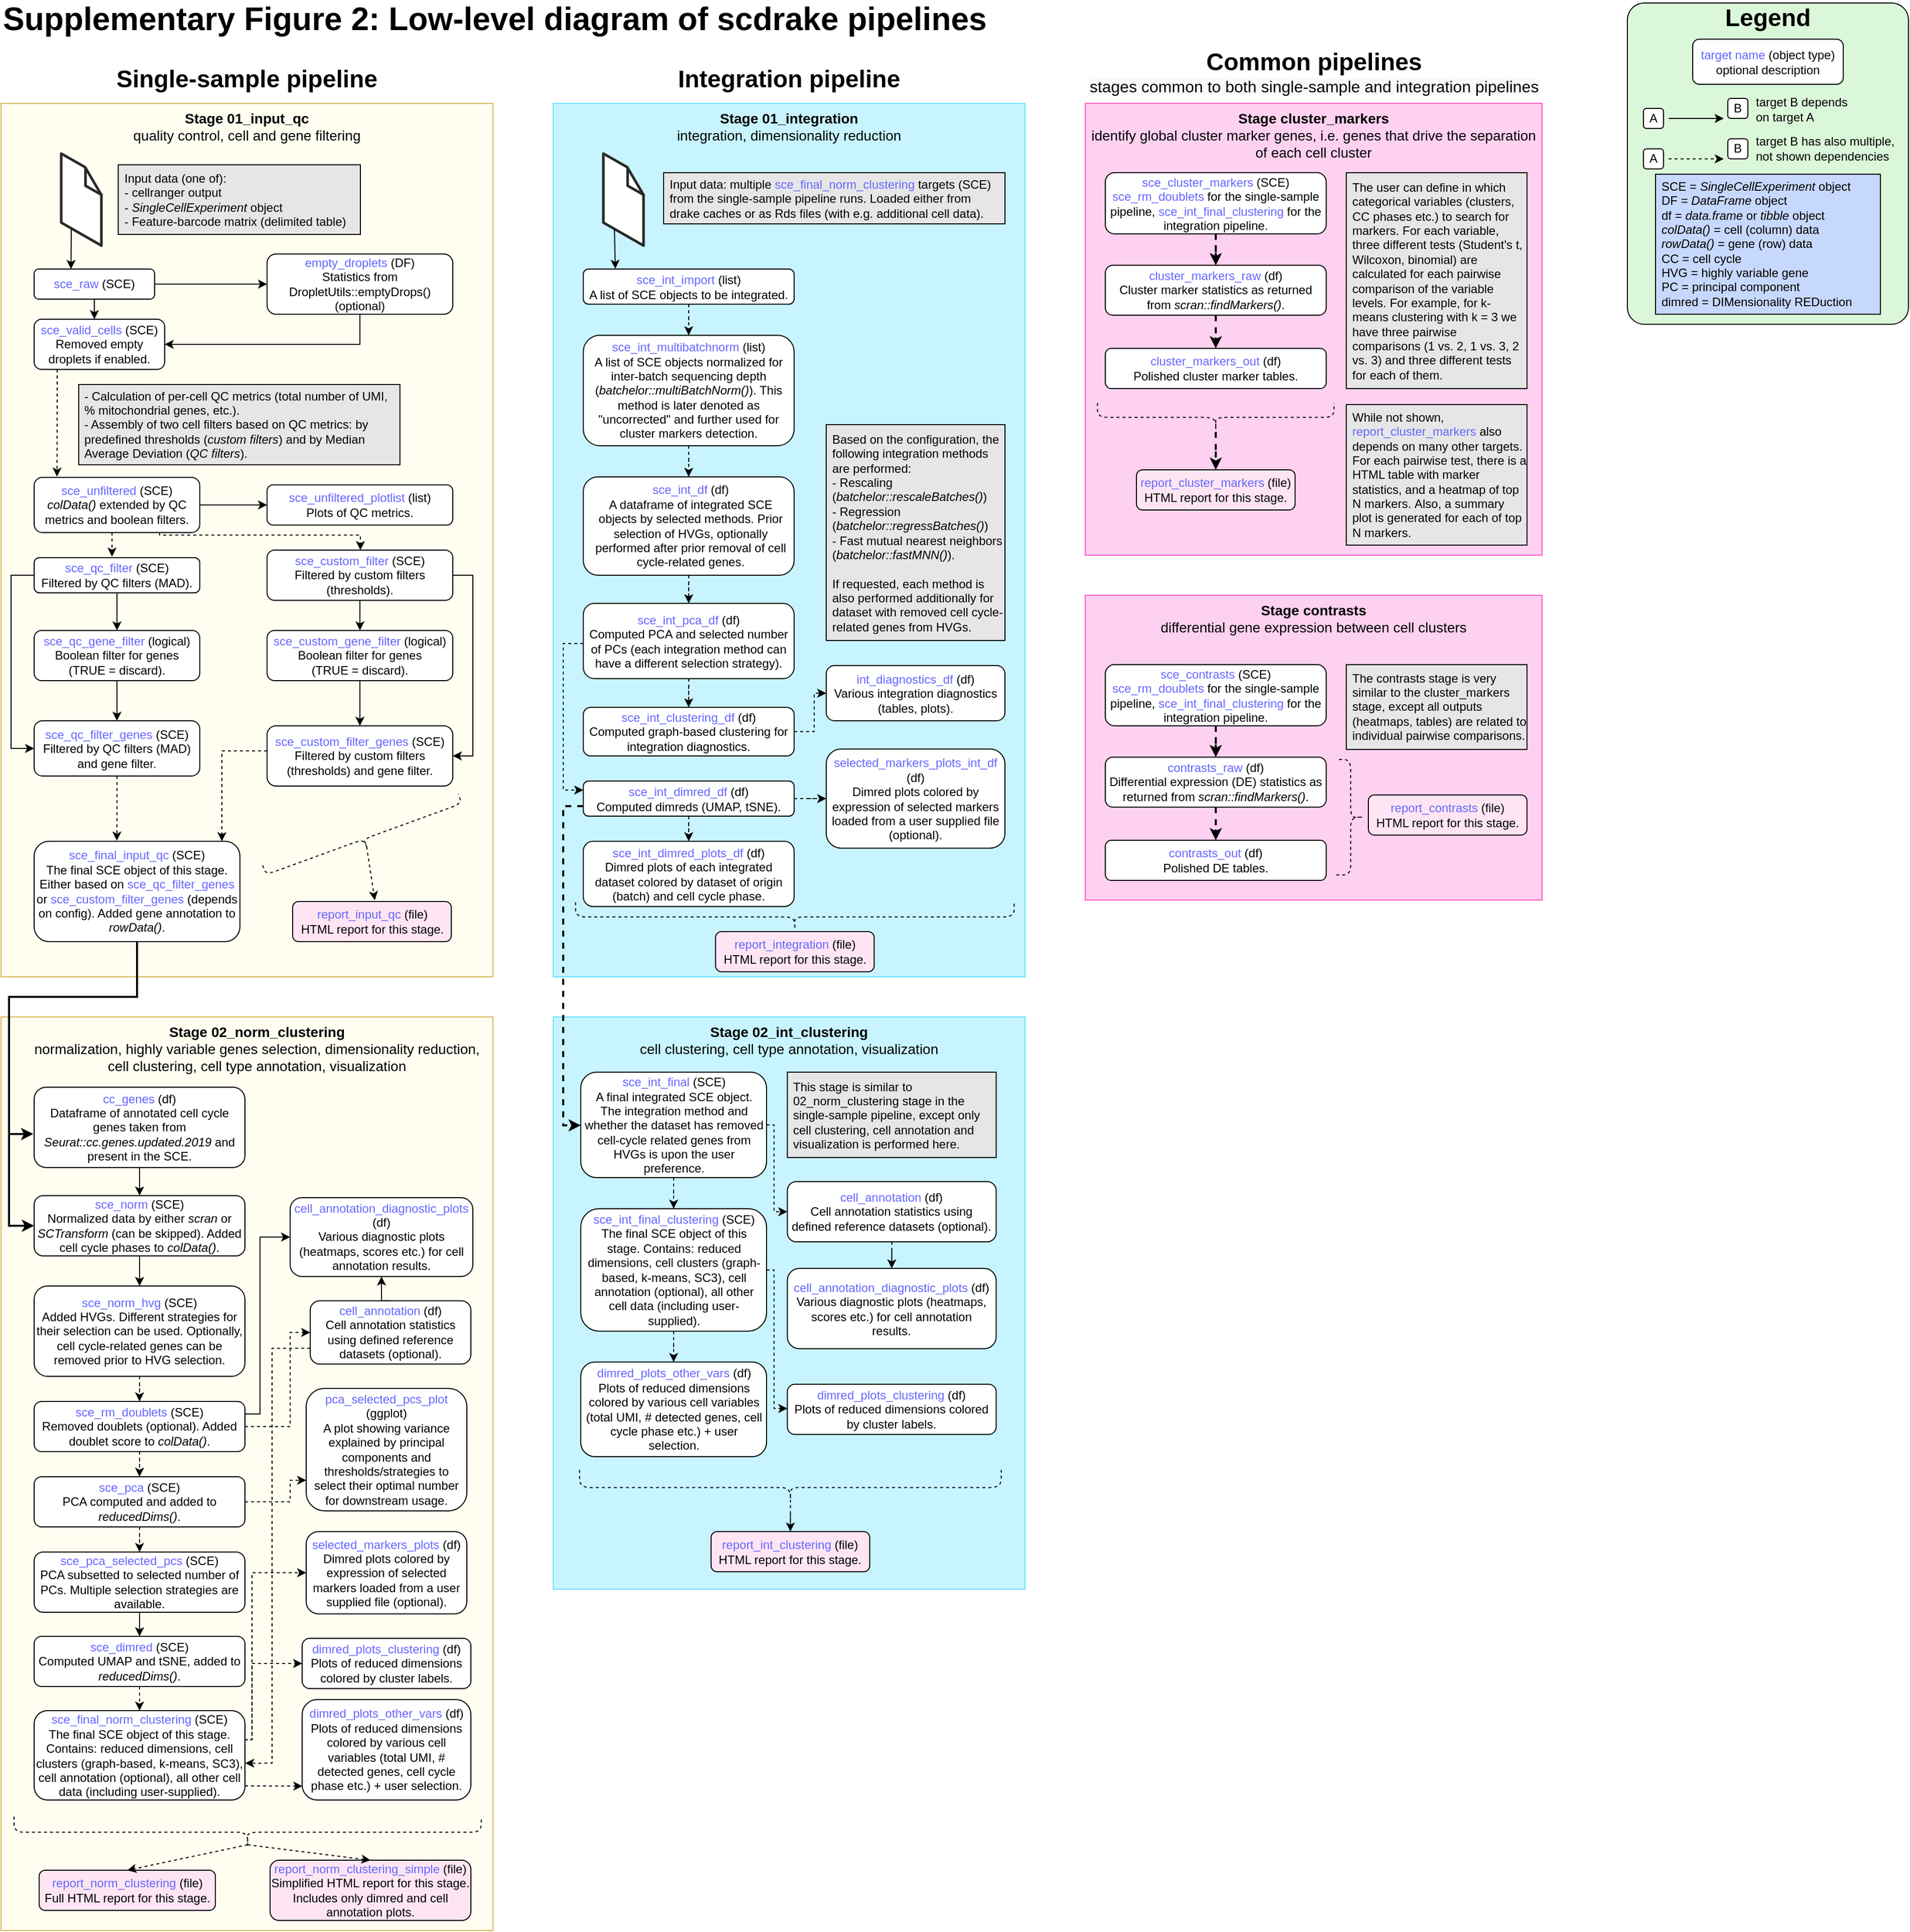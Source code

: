 <mxfile version="20.3.0" type="device"><diagram id="kRLNOENncRnmhNmGzl1d" name="Page-1"><mxGraphModel dx="1422" dy="989" grid="1" gridSize="10" guides="1" tooltips="1" connect="1" arrows="1" fold="1" page="1" pageScale="1" pageWidth="2000" pageHeight="2000" math="0" shadow="0"><root><mxCell id="0"/><mxCell id="1" parent="0"/><mxCell id="OYucTifmdRN6tnTj4TT2-88" value="&lt;font style=&quot;font-size: 14px;&quot;&gt;&lt;b&gt;Stage 02_int_clustering&lt;/b&gt;&lt;br&gt;cell clustering, cell type annotation, visualization&lt;/font&gt;" style="rounded=0;whiteSpace=wrap;html=1;fillColor=#C7F4FF;strokeColor=#66E0FF;verticalAlign=top;" parent="1" vertex="1"><mxGeometry x="590" y="1030" width="470" height="570" as="geometry"/></mxCell><mxCell id="XZVlYNRyt7zDqL23juJK-51" value="&lt;font style=&quot;font-size: 14px;&quot;&gt;&lt;b&gt;Stage 02_norm_clustering&lt;/b&gt;&lt;br&gt;normalization, highly variable genes selection, dimensionality reduction, cell clustering, cell type annotation, visualization&lt;br&gt;&lt;/font&gt;" style="rounded=0;whiteSpace=wrap;html=1;fillColor=#FFFEF0;strokeColor=#d6b656;verticalAlign=top;spacingLeft=20;" parent="1" vertex="1"><mxGeometry x="40" y="1030" width="490" height="910" as="geometry"/></mxCell><mxCell id="nj5r_WVCg5K1WdDVYo4t-42" value="" style="rounded=1;whiteSpace=wrap;html=1;labelBackgroundColor=none;strokeColor=default;fontSize=12;fontColor=#000000;fillColor=#DBF7D9;arcSize=6;" parent="1" vertex="1"><mxGeometry x="1660" y="20" width="280" height="320" as="geometry"/></mxCell><mxCell id="nj5r_WVCg5K1WdDVYo4t-1" value="&lt;font style=&quot;font-size: 14px;&quot;&gt;&lt;b&gt;Stage 01_input_qc&lt;/b&gt;&lt;br&gt;quality control, cell and gene filtering&lt;/font&gt;" style="rounded=0;whiteSpace=wrap;html=1;fillColor=#FFFEF0;strokeColor=#d6b656;verticalAlign=top;" parent="1" vertex="1"><mxGeometry x="40" y="120" width="490" height="870" as="geometry"/></mxCell><mxCell id="nj5r_WVCg5K1WdDVYo4t-7" value="Input data (one of):&lt;br&gt;&lt;div style=&quot;&quot;&gt;&lt;span style=&quot;background-color: initial;&quot;&gt;- cellranger output&lt;/span&gt;&lt;/div&gt;&lt;div style=&quot;&quot;&gt;&lt;span style=&quot;background-color: initial;&quot;&gt;- &lt;i&gt;SingleCellExperiment&lt;/i&gt; object&lt;/span&gt;&lt;/div&gt;&lt;div style=&quot;&quot;&gt;&lt;span style=&quot;background-color: initial;&quot;&gt;- Feature-barcode matrix&amp;nbsp;&lt;/span&gt;&lt;span style=&quot;background-color: initial;&quot;&gt;(delimited table)&lt;/span&gt;&lt;/div&gt;" style="text;html=1;strokeColor=default;fillColor=#E6E6E6;align=left;verticalAlign=middle;whiteSpace=wrap;rounded=0;spacingLeft=4;" parent="1" vertex="1"><mxGeometry x="156.75" y="181.14" width="241.25" height="69.4" as="geometry"/></mxCell><mxCell id="OYucTifmdRN6tnTj4TT2-3" style="edgeStyle=orthogonalEdgeStyle;rounded=0;orthogonalLoop=1;jettySize=auto;html=1;entryX=0;entryY=0.5;entryDx=0;entryDy=0;" parent="1" source="nj5r_WVCg5K1WdDVYo4t-8" target="nj5r_WVCg5K1WdDVYo4t-15" edge="1"><mxGeometry relative="1" as="geometry"/></mxCell><mxCell id="OYucTifmdRN6tnTj4TT2-5" style="edgeStyle=orthogonalEdgeStyle;rounded=0;orthogonalLoop=1;jettySize=auto;html=1;entryX=0.465;entryY=-0.004;entryDx=0;entryDy=0;entryPerimeter=0;" parent="1" source="nj5r_WVCg5K1WdDVYo4t-8" target="nj5r_WVCg5K1WdDVYo4t-18" edge="1"><mxGeometry relative="1" as="geometry"/></mxCell><mxCell id="nj5r_WVCg5K1WdDVYo4t-8" value="sce_raw&lt;font color=&quot;#000000&quot;&gt; (SCE)&lt;/font&gt;" style="rounded=1;whiteSpace=wrap;html=1;fontColor=#6666FF;fillColor=default;" parent="1" vertex="1"><mxGeometry x="73" y="285" width="120" height="30" as="geometry"/></mxCell><mxCell id="nj5r_WVCg5K1WdDVYo4t-10" value="&lt;font color=&quot;#000000&quot; style=&quot;font-size: 24px;&quot;&gt;Single-sample pipeline&lt;/font&gt;" style="text;html=1;strokeColor=none;fillColor=none;align=center;verticalAlign=middle;whiteSpace=wrap;rounded=0;fontColor=#6666FF;fontSize=24;fontStyle=1" parent="1" vertex="1"><mxGeometry x="40" y="80.6" width="490" height="30" as="geometry"/></mxCell><mxCell id="nj5r_WVCg5K1WdDVYo4t-11" value="&lt;span style=&quot;font-family: Helvetica; font-size: 12px; font-style: normal; font-variant-ligatures: normal; font-variant-caps: normal; font-weight: 400; letter-spacing: normal; orphans: 2; text-indent: 0px; text-transform: none; widows: 2; word-spacing: 0px; -webkit-text-stroke-width: 0px; text-decoration-thickness: initial; text-decoration-style: initial; text-decoration-color: initial; float: none; display: inline !important;&quot;&gt;SCE = &lt;/span&gt;&lt;span style=&quot;font-family: Helvetica; font-size: 12px; font-variant-ligatures: normal; font-variant-caps: normal; font-weight: 400; letter-spacing: normal; orphans: 2; text-indent: 0px; text-transform: none; widows: 2; word-spacing: 0px; -webkit-text-stroke-width: 0px; text-decoration-thickness: initial; text-decoration-style: initial; text-decoration-color: initial; float: none; display: inline !important;&quot;&gt;&lt;i&gt;SingleCellExperiment&lt;/i&gt;&lt;/span&gt;&lt;span style=&quot;font-family: Helvetica; font-size: 12px; font-style: normal; font-variant-ligatures: normal; font-variant-caps: normal; font-weight: 400; letter-spacing: normal; orphans: 2; text-indent: 0px; text-transform: none; widows: 2; word-spacing: 0px; -webkit-text-stroke-width: 0px; text-decoration-thickness: initial; text-decoration-style: initial; text-decoration-color: initial; float: none; display: inline !important;&quot;&gt; object&lt;br&gt;DF = &lt;/span&gt;&lt;span style=&quot;font-family: Helvetica; font-size: 12px; font-variant-ligatures: normal; font-variant-caps: normal; font-weight: 400; letter-spacing: normal; orphans: 2; text-indent: 0px; text-transform: none; widows: 2; word-spacing: 0px; -webkit-text-stroke-width: 0px; text-decoration-thickness: initial; text-decoration-style: initial; text-decoration-color: initial; float: none; display: inline !important;&quot;&gt;&lt;i&gt;DataFrame&lt;/i&gt;&lt;/span&gt;&lt;span style=&quot;font-family: Helvetica; font-size: 12px; font-style: normal; font-variant-ligatures: normal; font-variant-caps: normal; font-weight: 400; letter-spacing: normal; orphans: 2; text-indent: 0px; text-transform: none; widows: 2; word-spacing: 0px; -webkit-text-stroke-width: 0px; text-decoration-thickness: initial; text-decoration-style: initial; text-decoration-color: initial; float: none; display: inline !important;&quot;&gt; object&lt;br&gt;df = &lt;/span&gt;&lt;span style=&quot;font-family: Helvetica; font-size: 12px; font-variant-ligatures: normal; font-variant-caps: normal; font-weight: 400; letter-spacing: normal; orphans: 2; text-indent: 0px; text-transform: none; widows: 2; word-spacing: 0px; -webkit-text-stroke-width: 0px; text-decoration-thickness: initial; text-decoration-style: initial; text-decoration-color: initial; float: none; display: inline !important;&quot;&gt;&lt;i&gt;data.frame&lt;/i&gt;&lt;/span&gt;&lt;span style=&quot;font-family: Helvetica; font-size: 12px; font-style: normal; font-variant-ligatures: normal; font-variant-caps: normal; font-weight: 400; letter-spacing: normal; orphans: 2; text-indent: 0px; text-transform: none; widows: 2; word-spacing: 0px; -webkit-text-stroke-width: 0px; text-decoration-thickness: initial; text-decoration-style: initial; text-decoration-color: initial; float: none; display: inline !important;&quot;&gt; or &lt;/span&gt;&lt;span style=&quot;font-family: Helvetica; font-size: 12px; font-variant-ligatures: normal; font-variant-caps: normal; font-weight: 400; letter-spacing: normal; orphans: 2; text-indent: 0px; text-transform: none; widows: 2; word-spacing: 0px; -webkit-text-stroke-width: 0px; text-decoration-thickness: initial; text-decoration-style: initial; text-decoration-color: initial; float: none; display: inline !important;&quot;&gt;&lt;i&gt;tibble&lt;/i&gt;&lt;/span&gt;&lt;span style=&quot;font-family: Helvetica; font-size: 12px; font-variant-ligatures: normal; font-variant-caps: normal; font-weight: 400; letter-spacing: normal; orphans: 2; text-indent: 0px; text-transform: none; widows: 2; word-spacing: 0px; -webkit-text-stroke-width: 0px; text-decoration-thickness: initial; text-decoration-style: initial; text-decoration-color: initial; float: none; display: inline !important;&quot;&gt; object&lt;br&gt;&lt;i style=&quot;text-align: center;&quot;&gt;colData()&lt;/i&gt;&lt;span style=&quot;text-align: center;&quot;&gt;&amp;nbsp;= cell (column) data&lt;br&gt;&lt;/span&gt;&lt;i&gt;rowData()&lt;/i&gt; = gene (row) data&lt;br&gt;CC = cell cycle&lt;br&gt;HVG = highly variable gene&lt;br&gt;PC = principal component&lt;br&gt;dimred = DIMensionality REDuction&lt;br&gt;&lt;/span&gt;" style="text;whiteSpace=wrap;html=1;fontSize=12;strokeColor=default;fillColor=#C7D8FF;labelBackgroundColor=none;fontColor=default;verticalAlign=middle;horizontal=1;align=left;spacingLeft=4;" parent="1" vertex="1"><mxGeometry x="1688" y="190.54" width="224" height="139.46" as="geometry"/></mxCell><mxCell id="nj5r_WVCg5K1WdDVYo4t-12" value="&lt;span style=&quot;color: rgb(0, 0, 0);&quot;&gt;Supplementary Figure 2:&amp;nbsp;&lt;/span&gt;&lt;font color=&quot;#000000&quot; style=&quot;font-size: 32px;&quot;&gt;Low-level diagram of scdrake pipelines&lt;/font&gt;" style="text;html=1;strokeColor=none;fillColor=none;align=left;verticalAlign=middle;whiteSpace=wrap;rounded=0;fontColor=#6666FF;fontSize=32;fontStyle=1" parent="1" vertex="1"><mxGeometry x="40" y="20" width="1220" height="32" as="geometry"/></mxCell><mxCell id="nj5r_WVCg5K1WdDVYo4t-13" value="target name&lt;font color=&quot;#000000&quot;&gt; (object type)&lt;br&gt;optional description&lt;br&gt;&lt;/font&gt;" style="rounded=1;whiteSpace=wrap;html=1;fontColor=#6666FF;fillColor=default;" parent="1" vertex="1"><mxGeometry x="1725" y="56" width="150" height="45" as="geometry"/></mxCell><mxCell id="nj5r_WVCg5K1WdDVYo4t-14" value="&lt;font color=&quot;#000000&quot; style=&quot;font-size: 24px;&quot;&gt;Legend&lt;/font&gt;" style="text;html=1;strokeColor=none;fillColor=none;align=center;verticalAlign=middle;whiteSpace=wrap;rounded=0;fontColor=#6666FF;fontSize=24;fontStyle=1" parent="1" vertex="1"><mxGeometry x="1690" y="20" width="220" height="30" as="geometry"/></mxCell><mxCell id="OYucTifmdRN6tnTj4TT2-4" style="edgeStyle=orthogonalEdgeStyle;rounded=0;orthogonalLoop=1;jettySize=auto;html=1;entryX=1;entryY=0.5;entryDx=0;entryDy=0;" parent="1" source="nj5r_WVCg5K1WdDVYo4t-15" target="nj5r_WVCg5K1WdDVYo4t-18" edge="1"><mxGeometry relative="1" as="geometry"><Array as="points"><mxPoint x="398" y="360"/></Array></mxGeometry></mxCell><mxCell id="nj5r_WVCg5K1WdDVYo4t-15" value="empty_droplets&lt;font color=&quot;#000000&quot;&gt;&amp;nbsp;(DF)&lt;br&gt;&lt;div style=&quot;&quot;&gt;&lt;span style=&quot;background-color: initial;&quot;&gt;Statistics from DropletUtils::emptyDrops() (optional)&lt;/span&gt;&lt;/div&gt;&lt;/font&gt;" style="rounded=1;html=1;fontColor=#6666FF;fillColor=default;whiteSpace=wrap;spacing=2;spacingLeft=0;align=center;" parent="1" vertex="1"><mxGeometry x="305" y="270" width="185" height="60" as="geometry"/></mxCell><mxCell id="OYucTifmdRN6tnTj4TT2-6" style="edgeStyle=orthogonalEdgeStyle;rounded=0;orthogonalLoop=1;jettySize=auto;html=1;entryX=0.138;entryY=-0.013;entryDx=0;entryDy=0;entryPerimeter=0;dashed=1;" parent="1" source="nj5r_WVCg5K1WdDVYo4t-18" target="nj5r_WVCg5K1WdDVYo4t-25" edge="1"><mxGeometry relative="1" as="geometry"><Array as="points"><mxPoint x="96" y="410"/><mxPoint x="96" y="410"/></Array></mxGeometry></mxCell><mxCell id="nj5r_WVCg5K1WdDVYo4t-18" value="sce_valid_cells&lt;font color=&quot;#000000&quot;&gt; (SCE)&lt;br&gt;Removed empty droplets if enabled.&lt;br&gt;&lt;/font&gt;" style="rounded=1;whiteSpace=wrap;html=1;fontColor=#6666FF;fillColor=default;" parent="1" vertex="1"><mxGeometry x="73" y="335" width="130" height="50" as="geometry"/></mxCell><mxCell id="OYucTifmdRN6tnTj4TT2-7" style="edgeStyle=orthogonalEdgeStyle;rounded=0;orthogonalLoop=1;jettySize=auto;html=1;entryX=0;entryY=0.501;entryDx=0;entryDy=0;entryPerimeter=0;" parent="1" source="nj5r_WVCg5K1WdDVYo4t-25" target="XZVlYNRyt7zDqL23juJK-1" edge="1"><mxGeometry relative="1" as="geometry"><Array as="points"><mxPoint x="290" y="520"/><mxPoint x="290" y="520"/></Array></mxGeometry></mxCell><mxCell id="OYucTifmdRN6tnTj4TT2-8" style="edgeStyle=orthogonalEdgeStyle;rounded=0;orthogonalLoop=1;jettySize=auto;html=1;dashed=1;" parent="1" source="nj5r_WVCg5K1WdDVYo4t-25" target="XZVlYNRyt7zDqL23juJK-7" edge="1"><mxGeometry relative="1" as="geometry"><Array as="points"><mxPoint x="198" y="550"/><mxPoint x="398" y="550"/></Array></mxGeometry></mxCell><mxCell id="OYucTifmdRN6tnTj4TT2-9" style="edgeStyle=orthogonalEdgeStyle;rounded=0;orthogonalLoop=1;jettySize=auto;html=1;entryX=0.47;entryY=-0.029;entryDx=0;entryDy=0;entryPerimeter=0;dashed=1;" parent="1" source="nj5r_WVCg5K1WdDVYo4t-25" target="XZVlYNRyt7zDqL23juJK-5" edge="1"><mxGeometry relative="1" as="geometry"><Array as="points"><mxPoint x="151" y="560"/></Array></mxGeometry></mxCell><mxCell id="nj5r_WVCg5K1WdDVYo4t-25" value="sce_unfiltered&lt;font color=&quot;#000000&quot;&gt; (SCE)&lt;br&gt;&lt;i&gt;colData()&lt;/i&gt;&amp;nbsp;extended by QC metrics and boolean filters.&lt;br&gt;&lt;/font&gt;" style="rounded=1;whiteSpace=wrap;html=1;fontColor=#6666FF;fillColor=default;" parent="1" vertex="1"><mxGeometry x="73" y="492.5" width="165" height="55" as="geometry"/></mxCell><mxCell id="nj5r_WVCg5K1WdDVYo4t-28" value="&lt;div style=&quot;&quot;&gt;&lt;span style=&quot;background-color: initial;&quot;&gt;- Calculation of per-cell QC metrics (total number of UMI, % mitochondrial genes, etc.).&lt;/span&gt;&lt;/div&gt;&lt;div style=&quot;&quot;&gt;&lt;span style=&quot;background-color: initial;&quot;&gt;- Assembly of two cell filters based on QC metrics: by predefined thresholds (&lt;/span&gt;&lt;i style=&quot;background-color: initial;&quot;&gt;custom filters&lt;/i&gt;&lt;span style=&quot;background-color: initial;&quot;&gt;) and by Median Average Deviation (&lt;/span&gt;&lt;i style=&quot;background-color: initial;&quot;&gt;QC filters&lt;/i&gt;&lt;span style=&quot;background-color: initial;&quot;&gt;).&lt;/span&gt;&lt;/div&gt;" style="text;html=1;strokeColor=default;fillColor=#E6E6E6;align=left;verticalAlign=middle;whiteSpace=wrap;rounded=0;spacingLeft=4;" parent="1" vertex="1"><mxGeometry x="117.38" y="400" width="320" height="80" as="geometry"/></mxCell><mxCell id="nj5r_WVCg5K1WdDVYo4t-32" value="" style="endArrow=classic;html=1;rounded=0;fontSize=24;fontColor=#000000;jumpStyle=none;" parent="1" edge="1"><mxGeometry width="50" height="50" relative="1" as="geometry"><mxPoint x="1701" y="135" as="sourcePoint"/><mxPoint x="1756" y="135" as="targetPoint"/></mxGeometry></mxCell><mxCell id="nj5r_WVCg5K1WdDVYo4t-34" value="&lt;span style=&quot;font-size: 12px;&quot;&gt;target B depends on target A&lt;/span&gt;" style="text;html=1;strokeColor=none;fillColor=none;align=left;verticalAlign=middle;whiteSpace=wrap;rounded=0;labelBackgroundColor=none;fontSize=12;fontColor=#000000;" parent="1" vertex="1"><mxGeometry x="1786" y="110.6" width="110" height="30" as="geometry"/></mxCell><mxCell id="nj5r_WVCg5K1WdDVYo4t-36" value="A" style="rounded=1;whiteSpace=wrap;html=1;labelBackgroundColor=none;strokeColor=default;fontSize=12;fontColor=#000000;fillColor=#FFFFFF;" parent="1" vertex="1"><mxGeometry x="1676" y="125" width="20" height="20" as="geometry"/></mxCell><mxCell id="nj5r_WVCg5K1WdDVYo4t-37" value="B" style="rounded=1;whiteSpace=wrap;html=1;labelBackgroundColor=none;strokeColor=default;fontSize=12;fontColor=#000000;fillColor=#FFFFFF;" parent="1" vertex="1"><mxGeometry x="1760" y="115" width="20" height="20" as="geometry"/></mxCell><mxCell id="nj5r_WVCg5K1WdDVYo4t-38" value="" style="endArrow=classic;html=1;rounded=0;fontSize=24;fontColor=#000000;jumpStyle=none;dashed=1;" parent="1" edge="1"><mxGeometry width="50" height="50" relative="1" as="geometry"><mxPoint x="1701" y="175.3" as="sourcePoint"/><mxPoint x="1756" y="175.3" as="targetPoint"/></mxGeometry></mxCell><mxCell id="nj5r_WVCg5K1WdDVYo4t-39" value="&lt;span style=&quot;font-size: 12px;&quot;&gt;target B has also multiple,&lt;br&gt;not shown dependencies&lt;/span&gt;" style="text;html=1;strokeColor=none;fillColor=none;align=left;verticalAlign=middle;whiteSpace=wrap;rounded=0;labelBackgroundColor=none;fontSize=12;fontColor=#000000;" parent="1" vertex="1"><mxGeometry x="1786" y="150.3" width="144" height="30" as="geometry"/></mxCell><mxCell id="nj5r_WVCg5K1WdDVYo4t-40" value="A" style="rounded=1;whiteSpace=wrap;html=1;labelBackgroundColor=none;strokeColor=default;fontSize=12;fontColor=#000000;fillColor=#FFFFFF;" parent="1" vertex="1"><mxGeometry x="1676" y="165.3" width="20" height="20" as="geometry"/></mxCell><mxCell id="nj5r_WVCg5K1WdDVYo4t-41" value="B" style="rounded=1;whiteSpace=wrap;html=1;labelBackgroundColor=none;strokeColor=default;fontSize=12;fontColor=#000000;fillColor=#FFFFFF;" parent="1" vertex="1"><mxGeometry x="1760" y="155.3" width="20" height="20" as="geometry"/></mxCell><mxCell id="XZVlYNRyt7zDqL23juJK-1" value="sce_unfiltered_plotlist&lt;font color=&quot;#000000&quot;&gt; (list)&lt;br&gt;Plots of QC metrics.&lt;br&gt;&lt;/font&gt;" style="rounded=1;whiteSpace=wrap;html=1;fontColor=#6666FF;fillColor=default;" parent="1" vertex="1"><mxGeometry x="305" y="500" width="185" height="40" as="geometry"/></mxCell><mxCell id="OYucTifmdRN6tnTj4TT2-13" style="edgeStyle=orthogonalEdgeStyle;rounded=0;orthogonalLoop=1;jettySize=auto;html=1;entryX=0.5;entryY=0;entryDx=0;entryDy=0;" parent="1" source="XZVlYNRyt7zDqL23juJK-3" target="XZVlYNRyt7zDqL23juJK-26" edge="1"><mxGeometry relative="1" as="geometry"/></mxCell><mxCell id="XZVlYNRyt7zDqL23juJK-3" value="sce_qc_gene_filter&lt;font color=&quot;#000000&quot;&gt; (logical)&lt;br&gt;Boolean filter for genes (TRUE = discard).&lt;br&gt;&lt;/font&gt;" style="rounded=1;whiteSpace=wrap;html=1;fontColor=#6666FF;fillColor=default;" parent="1" vertex="1"><mxGeometry x="73" y="645" width="165" height="50" as="geometry"/></mxCell><mxCell id="OYucTifmdRN6tnTj4TT2-11" style="edgeStyle=orthogonalEdgeStyle;rounded=0;orthogonalLoop=1;jettySize=auto;html=1;entryX=0.5;entryY=0;entryDx=0;entryDy=0;" parent="1" source="XZVlYNRyt7zDqL23juJK-5" target="XZVlYNRyt7zDqL23juJK-3" edge="1"><mxGeometry relative="1" as="geometry"/></mxCell><mxCell id="_7ywalsgCx7BF0AgiLHg-6" style="edgeStyle=orthogonalEdgeStyle;rounded=0;orthogonalLoop=1;jettySize=auto;html=1;entryX=0;entryY=0.5;entryDx=0;entryDy=0;" parent="1" source="XZVlYNRyt7zDqL23juJK-5" target="XZVlYNRyt7zDqL23juJK-26" edge="1"><mxGeometry relative="1" as="geometry"><Array as="points"><mxPoint x="50" y="590.0"/><mxPoint x="50" y="762"/></Array></mxGeometry></mxCell><mxCell id="XZVlYNRyt7zDqL23juJK-5" value="sce_qc_filter&lt;font color=&quot;#000000&quot;&gt; (SCE)&lt;br&gt;Filtered by QC filters (MAD).&lt;br&gt;&lt;/font&gt;" style="rounded=1;whiteSpace=wrap;html=1;fontColor=#6666FF;fillColor=default;" parent="1" vertex="1"><mxGeometry x="73" y="572.5" width="165" height="35" as="geometry"/></mxCell><mxCell id="OYucTifmdRN6tnTj4TT2-10" style="edgeStyle=orthogonalEdgeStyle;rounded=0;orthogonalLoop=1;jettySize=auto;html=1;entryX=1;entryY=0.5;entryDx=0;entryDy=0;" parent="1" source="XZVlYNRyt7zDqL23juJK-7" target="XZVlYNRyt7zDqL23juJK-30" edge="1"><mxGeometry relative="1" as="geometry"><Array as="points"><mxPoint x="510" y="590"/><mxPoint x="510" y="770"/></Array></mxGeometry></mxCell><mxCell id="OYucTifmdRN6tnTj4TT2-12" style="edgeStyle=orthogonalEdgeStyle;rounded=0;orthogonalLoop=1;jettySize=auto;html=1;entryX=0.5;entryY=0;entryDx=0;entryDy=0;" parent="1" source="XZVlYNRyt7zDqL23juJK-7" target="XZVlYNRyt7zDqL23juJK-10" edge="1"><mxGeometry relative="1" as="geometry"><Array as="points"><mxPoint x="398" y="630"/><mxPoint x="398" y="630"/></Array></mxGeometry></mxCell><mxCell id="XZVlYNRyt7zDqL23juJK-7" value="sce_custom_filter&lt;font color=&quot;#000000&quot;&gt; (SCE)&lt;br&gt;Filtered by custom filters (thresholds).&lt;br&gt;&lt;/font&gt;" style="rounded=1;whiteSpace=wrap;html=1;fontColor=#6666FF;fillColor=default;" parent="1" vertex="1"><mxGeometry x="305" y="565" width="185" height="50" as="geometry"/></mxCell><mxCell id="OYucTifmdRN6tnTj4TT2-14" style="edgeStyle=orthogonalEdgeStyle;rounded=0;orthogonalLoop=1;jettySize=auto;html=1;entryX=0.5;entryY=0;entryDx=0;entryDy=0;" parent="1" source="XZVlYNRyt7zDqL23juJK-10" target="XZVlYNRyt7zDqL23juJK-30" edge="1"><mxGeometry relative="1" as="geometry"/></mxCell><mxCell id="XZVlYNRyt7zDqL23juJK-10" value="sce_custom_gene_filter&lt;font color=&quot;#000000&quot;&gt; (logical)&lt;br&gt;Boolean filter for genes&lt;br&gt;(TRUE = discard).&lt;br&gt;&lt;/font&gt;" style="rounded=1;whiteSpace=wrap;html=1;fontColor=#6666FF;fillColor=default;" parent="1" vertex="1"><mxGeometry x="305" y="645" width="185" height="50" as="geometry"/></mxCell><mxCell id="XZVlYNRyt7zDqL23juJK-18" value="" style="verticalLabelPosition=bottom;html=1;verticalAlign=top;strokeWidth=1;align=center;outlineConnect=0;dashed=0;outlineConnect=0;shape=mxgraph.aws3d.file;aspect=fixed;strokeColor=#292929;" parent="1" vertex="1"><mxGeometry x="100" y="170.0" width="40" height="91.68" as="geometry"/></mxCell><mxCell id="XZVlYNRyt7zDqL23juJK-19" value="" style="endArrow=classic;html=1;rounded=0;" parent="1" edge="1"><mxGeometry width="50" height="50" relative="1" as="geometry"><mxPoint x="110" y="245" as="sourcePoint"/><mxPoint x="109.71" y="285" as="targetPoint"/></mxGeometry></mxCell><mxCell id="OYucTifmdRN6tnTj4TT2-16" style="edgeStyle=orthogonalEdgeStyle;rounded=0;orthogonalLoop=1;jettySize=auto;html=1;entryX=0.402;entryY=-0.006;entryDx=0;entryDy=0;entryPerimeter=0;dashed=1;" parent="1" source="XZVlYNRyt7zDqL23juJK-26" target="XZVlYNRyt7zDqL23juJK-35" edge="1"><mxGeometry relative="1" as="geometry"/></mxCell><mxCell id="XZVlYNRyt7zDqL23juJK-26" value="sce_qc_filter_genes&lt;font color=&quot;#000000&quot;&gt; (SCE)&lt;br&gt;Filtered by QC filters (MAD) and gene filter.&lt;br&gt;&lt;/font&gt;" style="rounded=1;whiteSpace=wrap;html=1;fontColor=#6666FF;fillColor=default;" parent="1" vertex="1"><mxGeometry x="73" y="735" width="165" height="55" as="geometry"/></mxCell><mxCell id="OYucTifmdRN6tnTj4TT2-17" style="edgeStyle=orthogonalEdgeStyle;rounded=0;orthogonalLoop=1;jettySize=auto;html=1;dashed=1;" parent="1" source="XZVlYNRyt7zDqL23juJK-30" target="XZVlYNRyt7zDqL23juJK-35" edge="1"><mxGeometry relative="1" as="geometry"><Array as="points"><mxPoint x="260" y="765"/></Array></mxGeometry></mxCell><mxCell id="XZVlYNRyt7zDqL23juJK-30" value="sce_custom_filter_genes&lt;font color=&quot;#000000&quot;&gt; (SCE)&lt;br&gt;Filtered by custom filters (thresholds) and gene filter.&lt;br&gt;&lt;/font&gt;" style="rounded=1;whiteSpace=wrap;html=1;fontColor=#6666FF;fillColor=default;" parent="1" vertex="1"><mxGeometry x="305" y="740" width="185" height="60" as="geometry"/></mxCell><mxCell id="OYucTifmdRN6tnTj4TT2-25" style="edgeStyle=orthogonalEdgeStyle;rounded=0;orthogonalLoop=1;jettySize=auto;html=1;entryX=0;entryY=0.5;entryDx=0;entryDy=0;strokeWidth=2;" parent="1" source="XZVlYNRyt7zDqL23juJK-35" target="XZVlYNRyt7zDqL23juJK-52" edge="1"><mxGeometry relative="1" as="geometry"><Array as="points"><mxPoint x="175" y="1010"/><mxPoint x="48" y="1010"/><mxPoint x="48" y="1238"/></Array></mxGeometry></mxCell><mxCell id="OYucTifmdRN6tnTj4TT2-26" style="edgeStyle=orthogonalEdgeStyle;rounded=0;orthogonalLoop=1;jettySize=auto;html=1;entryX=-0.004;entryY=0.582;entryDx=0;entryDy=0;strokeWidth=2;endArrow=classic;endFill=1;entryPerimeter=0;" parent="1" source="XZVlYNRyt7zDqL23juJK-35" target="XZVlYNRyt7zDqL23juJK-63" edge="1"><mxGeometry relative="1" as="geometry"><Array as="points"><mxPoint x="175" y="1010"/><mxPoint x="48" y="1010"/><mxPoint x="48" y="1147"/></Array></mxGeometry></mxCell><mxCell id="XZVlYNRyt7zDqL23juJK-35" value="sce_final_input_qc&lt;font color=&quot;#000000&quot;&gt; (SCE)&lt;br&gt;The final SCE object of this stage. Either based on &lt;/font&gt;sce_qc_filter_genes&lt;font color=&quot;#000000&quot;&gt; or &lt;/font&gt;sce_custom_filter_genes&lt;font color=&quot;#000000&quot;&gt; (depends on config). Added gene annotation to &lt;i&gt;rowData()&lt;/i&gt;.&lt;br&gt;&lt;/font&gt;" style="rounded=1;whiteSpace=wrap;html=1;fontColor=#6666FF;fillColor=default;" parent="1" vertex="1"><mxGeometry x="73" y="855" width="205" height="100" as="geometry"/></mxCell><mxCell id="XZVlYNRyt7zDqL23juJK-41" value="report_input_qc&lt;font color=&quot;#000000&quot;&gt; (file)&lt;br&gt;HTML report for this stage.&lt;br&gt;&lt;/font&gt;" style="rounded=1;whiteSpace=wrap;html=1;fontColor=#6666FF;fillColor=#FFE5F3;" parent="1" vertex="1"><mxGeometry x="330.5" y="915" width="158" height="40" as="geometry"/></mxCell><mxCell id="XZVlYNRyt7zDqL23juJK-45" value="" style="shape=curlyBracket;whiteSpace=wrap;html=1;rounded=1;fillColor=#FFE5F3;rotation=-110;dashed=1;" parent="1" vertex="1"><mxGeometry x="391.45" y="749.06" width="20" height="207.54" as="geometry"/></mxCell><mxCell id="OYucTifmdRN6tnTj4TT2-28" style="edgeStyle=orthogonalEdgeStyle;rounded=0;orthogonalLoop=1;jettySize=auto;html=1;entryX=0.5;entryY=0;entryDx=0;entryDy=0;strokeWidth=1;endArrow=classic;endFill=1;" parent="1" source="XZVlYNRyt7zDqL23juJK-52" target="XZVlYNRyt7zDqL23juJK-54" edge="1"><mxGeometry relative="1" as="geometry"/></mxCell><mxCell id="XZVlYNRyt7zDqL23juJK-52" value="sce_norm&lt;font color=&quot;#000000&quot;&gt; (SCE)&lt;br&gt;Normalized data by either &lt;i&gt;scran&lt;/i&gt;&amp;nbsp;or &lt;i&gt;SCTransform&lt;/i&gt;&amp;nbsp;(&lt;/font&gt;&lt;span style=&quot;color: rgb(0, 0, 0);&quot;&gt;can be skipped). Added cell cycle phases to &lt;i&gt;colData()&lt;/i&gt;.&lt;/span&gt;&lt;font color=&quot;#000000&quot;&gt;&lt;br&gt;&lt;/font&gt;" style="rounded=1;whiteSpace=wrap;html=1;fontColor=#6666FF;fillColor=default;" parent="1" vertex="1"><mxGeometry x="73" y="1208" width="210" height="60" as="geometry"/></mxCell><mxCell id="OYucTifmdRN6tnTj4TT2-30" style="edgeStyle=orthogonalEdgeStyle;rounded=0;orthogonalLoop=1;jettySize=auto;html=1;entryX=0.5;entryY=0;entryDx=0;entryDy=0;dashed=1;strokeWidth=1;endArrow=classic;endFill=1;" parent="1" source="XZVlYNRyt7zDqL23juJK-54" target="XZVlYNRyt7zDqL23juJK-61" edge="1"><mxGeometry relative="1" as="geometry"/></mxCell><mxCell id="XZVlYNRyt7zDqL23juJK-54" value="sce_norm_hvg&lt;font color=&quot;#000000&quot;&gt; (SCE)&lt;br&gt;&lt;/font&gt;&lt;font color=&quot;#000000&quot;&gt;Added HVGs. Different strategies for their selection can be used. Optionally, cell cycle-related genes can be removed prior to HVG selection.&lt;br&gt;&lt;/font&gt;" style="rounded=1;whiteSpace=wrap;html=1;fontColor=#6666FF;fillColor=default;" parent="1" vertex="1"><mxGeometry x="73" y="1298" width="210" height="90" as="geometry"/></mxCell><mxCell id="OYucTifmdRN6tnTj4TT2-31" style="edgeStyle=orthogonalEdgeStyle;rounded=0;orthogonalLoop=1;jettySize=auto;html=1;entryX=0.5;entryY=0;entryDx=0;entryDy=0;dashed=1;strokeWidth=1;endArrow=classic;endFill=1;" parent="1" source="XZVlYNRyt7zDqL23juJK-61" target="XZVlYNRyt7zDqL23juJK-67" edge="1"><mxGeometry relative="1" as="geometry"/></mxCell><mxCell id="OYucTifmdRN6tnTj4TT2-38" style="edgeStyle=orthogonalEdgeStyle;rounded=0;orthogonalLoop=1;jettySize=auto;html=1;entryX=0;entryY=0.5;entryDx=0;entryDy=0;strokeWidth=1;endArrow=classic;endFill=1;dashed=1;" parent="1" source="XZVlYNRyt7zDqL23juJK-61" target="OYucTifmdRN6tnTj4TT2-37" edge="1"><mxGeometry relative="1" as="geometry"><Array as="points"><mxPoint x="328" y="1438"/><mxPoint x="328" y="1344"/></Array></mxGeometry></mxCell><mxCell id="OYucTifmdRN6tnTj4TT2-46" style="edgeStyle=orthogonalEdgeStyle;rounded=0;orthogonalLoop=1;jettySize=auto;html=1;exitX=1;exitY=0.25;exitDx=0;exitDy=0;entryX=0;entryY=0.5;entryDx=0;entryDy=0;strokeWidth=1;endArrow=classic;endFill=1;" parent="1" source="XZVlYNRyt7zDqL23juJK-61" target="OYucTifmdRN6tnTj4TT2-44" edge="1"><mxGeometry relative="1" as="geometry"><Array as="points"><mxPoint x="298" y="1425"/><mxPoint x="298" y="1249"/></Array></mxGeometry></mxCell><mxCell id="XZVlYNRyt7zDqL23juJK-61" value="sce_rm_doublets&lt;font color=&quot;#000000&quot;&gt; (SCE)&lt;br&gt;&lt;/font&gt;&lt;font color=&quot;#000000&quot;&gt;Removed doublets (optional). Added doublet score to &lt;i&gt;colData()&lt;/i&gt;.&lt;br&gt;&lt;/font&gt;" style="rounded=1;whiteSpace=wrap;html=1;fontColor=#6666FF;fillColor=default;" parent="1" vertex="1"><mxGeometry x="73" y="1413" width="210" height="50" as="geometry"/></mxCell><mxCell id="OYucTifmdRN6tnTj4TT2-27" style="edgeStyle=orthogonalEdgeStyle;rounded=0;orthogonalLoop=1;jettySize=auto;html=1;entryX=0.5;entryY=0;entryDx=0;entryDy=0;strokeWidth=1;endArrow=classic;endFill=1;" parent="1" source="XZVlYNRyt7zDqL23juJK-63" target="XZVlYNRyt7zDqL23juJK-52" edge="1"><mxGeometry relative="1" as="geometry"/></mxCell><mxCell id="XZVlYNRyt7zDqL23juJK-63" value="cc_genes&lt;font color=&quot;#000000&quot;&gt; (df)&lt;br&gt;&lt;/font&gt;&lt;font color=&quot;#000000&quot;&gt;Dataframe of annotated cell cycle genes taken from &lt;i&gt;Seurat::cc.genes.updated.2019&lt;/i&gt;&amp;nbsp;and present in the SCE.&lt;br&gt;&lt;/font&gt;" style="rounded=1;whiteSpace=wrap;html=1;fontColor=#6666FF;fillColor=default;" parent="1" vertex="1"><mxGeometry x="73" y="1100" width="210" height="80" as="geometry"/></mxCell><mxCell id="OYucTifmdRN6tnTj4TT2-32" style="edgeStyle=orthogonalEdgeStyle;rounded=0;orthogonalLoop=1;jettySize=auto;html=1;entryX=0.5;entryY=0;entryDx=0;entryDy=0;dashed=1;strokeWidth=1;endArrow=classic;endFill=1;" parent="1" source="XZVlYNRyt7zDqL23juJK-67" target="XZVlYNRyt7zDqL23juJK-72" edge="1"><mxGeometry relative="1" as="geometry"/></mxCell><mxCell id="OYucTifmdRN6tnTj4TT2-39" style="edgeStyle=orthogonalEdgeStyle;rounded=0;orthogonalLoop=1;jettySize=auto;html=1;entryX=0;entryY=0.75;entryDx=0;entryDy=0;dashed=1;strokeWidth=1;endArrow=classic;endFill=1;" parent="1" source="XZVlYNRyt7zDqL23juJK-67" target="XZVlYNRyt7zDqL23juJK-69" edge="1"><mxGeometry relative="1" as="geometry"><Array as="points"><mxPoint x="328" y="1513"/><mxPoint x="328" y="1491"/></Array></mxGeometry></mxCell><mxCell id="XZVlYNRyt7zDqL23juJK-67" value="sce_pca&lt;font color=&quot;#000000&quot;&gt; (SCE)&lt;br&gt;&lt;/font&gt;&lt;font color=&quot;#000000&quot;&gt;PCA computed and added to &lt;i&gt;reducedDims()&lt;/i&gt;.&lt;br&gt;&lt;/font&gt;" style="rounded=1;whiteSpace=wrap;html=1;fontColor=#6666FF;fillColor=default;" parent="1" vertex="1"><mxGeometry x="73" y="1488" width="210" height="50" as="geometry"/></mxCell><mxCell id="XZVlYNRyt7zDqL23juJK-69" value="pca_selected_pcs_plot&lt;font color=&quot;#000000&quot;&gt; (ggplot)&lt;br&gt;&lt;/font&gt;&lt;font color=&quot;#000000&quot;&gt;A plot showing variance explained by principal components and thresholds/strategies to select their optimal number for downstream usage.&lt;br&gt;&lt;/font&gt;" style="rounded=1;whiteSpace=wrap;html=1;fontColor=#6666FF;fillColor=default;" parent="1" vertex="1"><mxGeometry x="344" y="1400" width="160" height="122" as="geometry"/></mxCell><mxCell id="OYucTifmdRN6tnTj4TT2-34" style="edgeStyle=orthogonalEdgeStyle;rounded=0;orthogonalLoop=1;jettySize=auto;html=1;entryX=0.5;entryY=0;entryDx=0;entryDy=0;strokeWidth=1;endArrow=classic;endFill=1;" parent="1" source="XZVlYNRyt7zDqL23juJK-72" target="XZVlYNRyt7zDqL23juJK-74" edge="1"><mxGeometry relative="1" as="geometry"/></mxCell><mxCell id="XZVlYNRyt7zDqL23juJK-72" value="sce_pca_selected_pcs&lt;font color=&quot;#000000&quot;&gt; (SCE)&lt;br&gt;&lt;/font&gt;&lt;font color=&quot;#000000&quot;&gt;PCA subsetted to selected number of PCs. Multiple selection strategies are available.&lt;br&gt;&lt;/font&gt;" style="rounded=1;whiteSpace=wrap;html=1;fontColor=#6666FF;fillColor=default;" parent="1" vertex="1"><mxGeometry x="73" y="1563" width="210" height="60" as="geometry"/></mxCell><mxCell id="OYucTifmdRN6tnTj4TT2-42" style="edgeStyle=orthogonalEdgeStyle;rounded=0;orthogonalLoop=1;jettySize=auto;html=1;exitX=0.5;exitY=1;exitDx=0;exitDy=0;entryX=0.5;entryY=0;entryDx=0;entryDy=0;dashed=1;strokeWidth=1;endArrow=classic;endFill=1;" parent="1" source="XZVlYNRyt7zDqL23juJK-74" target="OYucTifmdRN6tnTj4TT2-41" edge="1"><mxGeometry relative="1" as="geometry"/></mxCell><mxCell id="XZVlYNRyt7zDqL23juJK-74" value="sce_dimred&lt;font color=&quot;#000000&quot;&gt; (SCE)&lt;br&gt;&lt;/font&gt;&lt;font color=&quot;#000000&quot;&gt;Computed UMAP and tSNE, added to &lt;i&gt;reducedDims()&lt;/i&gt;.&lt;br&gt;&lt;/font&gt;" style="rounded=1;whiteSpace=wrap;html=1;fontColor=#6666FF;fillColor=default;" parent="1" vertex="1"><mxGeometry x="73" y="1647" width="210" height="50" as="geometry"/></mxCell><mxCell id="OYucTifmdRN6tnTj4TT2-24" value="" style="endArrow=classic;html=1;rounded=0;dashed=1;entryX=0.518;entryY=-0.032;entryDx=0;entryDy=0;entryPerimeter=0;exitX=0.1;exitY=0.5;exitDx=0;exitDy=0;exitPerimeter=0;" parent="1" source="XZVlYNRyt7zDqL23juJK-45" target="XZVlYNRyt7zDqL23juJK-41" edge="1"><mxGeometry width="50" height="50" relative="1" as="geometry"><mxPoint x="376.36" y="864" as="sourcePoint"/><mxPoint x="376.36" y="914" as="targetPoint"/></mxGeometry></mxCell><mxCell id="OYucTifmdRN6tnTj4TT2-45" style="edgeStyle=orthogonalEdgeStyle;rounded=0;orthogonalLoop=1;jettySize=auto;html=1;exitX=0.5;exitY=0;exitDx=0;exitDy=0;entryX=0.5;entryY=1;entryDx=0;entryDy=0;strokeWidth=1;endArrow=classic;endFill=1;" parent="1" source="OYucTifmdRN6tnTj4TT2-37" target="OYucTifmdRN6tnTj4TT2-44" edge="1"><mxGeometry relative="1" as="geometry"/></mxCell><mxCell id="_7ywalsgCx7BF0AgiLHg-1" style="edgeStyle=orthogonalEdgeStyle;rounded=0;orthogonalLoop=1;jettySize=auto;html=1;entryX=1.001;entryY=0.588;entryDx=0;entryDy=0;entryPerimeter=0;dashed=1;" parent="1" source="OYucTifmdRN6tnTj4TT2-37" target="OYucTifmdRN6tnTj4TT2-41" edge="1"><mxGeometry relative="1" as="geometry"><Array as="points"><mxPoint x="310" y="1360"/><mxPoint x="310" y="1773"/></Array></mxGeometry></mxCell><mxCell id="OYucTifmdRN6tnTj4TT2-37" value="cell_annotation&lt;font color=&quot;#000000&quot;&gt; (df)&lt;br&gt;&lt;/font&gt;&lt;font color=&quot;#000000&quot;&gt;Cell annotation statistics using defined reference datasets (optional).&lt;br&gt;&lt;/font&gt;" style="rounded=1;whiteSpace=wrap;html=1;fontColor=#6666FF;fillColor=default;" parent="1" vertex="1"><mxGeometry x="348" y="1312.75" width="160" height="63" as="geometry"/></mxCell><mxCell id="OYucTifmdRN6tnTj4TT2-49" style="edgeStyle=orthogonalEdgeStyle;rounded=0;orthogonalLoop=1;jettySize=auto;html=1;entryX=0;entryY=0.5;entryDx=0;entryDy=0;strokeWidth=1;endArrow=classic;endFill=1;dashed=1;" parent="1" target="OYucTifmdRN6tnTj4TT2-47" edge="1"><mxGeometry relative="1" as="geometry"><Array as="points"><mxPoint x="273" y="1750"/><mxPoint x="290" y="1750"/><mxPoint x="290" y="1674"/></Array><mxPoint x="270" y="1750" as="sourcePoint"/></mxGeometry></mxCell><mxCell id="OYucTifmdRN6tnTj4TT2-79" style="edgeStyle=orthogonalEdgeStyle;rounded=0;orthogonalLoop=1;jettySize=auto;html=1;entryX=0.001;entryY=0.862;entryDx=0;entryDy=0;entryPerimeter=0;dashed=1;strokeWidth=1;fontColor=#000000;endArrow=classic;endFill=1;" parent="1" source="OYucTifmdRN6tnTj4TT2-41" target="OYucTifmdRN6tnTj4TT2-48" edge="1"><mxGeometry relative="1" as="geometry"><Array as="points"><mxPoint x="288" y="1796"/><mxPoint x="288" y="1796"/></Array></mxGeometry></mxCell><mxCell id="OYucTifmdRN6tnTj4TT2-80" style="edgeStyle=orthogonalEdgeStyle;rounded=0;orthogonalLoop=1;jettySize=auto;html=1;entryX=0;entryY=0.5;entryDx=0;entryDy=0;dashed=1;strokeWidth=1;fontColor=#000000;endArrow=classic;endFill=1;" parent="1" source="OYucTifmdRN6tnTj4TT2-41" target="OYucTifmdRN6tnTj4TT2-78" edge="1"><mxGeometry relative="1" as="geometry"><Array as="points"><mxPoint x="290" y="1750"/><mxPoint x="290" y="1584"/></Array></mxGeometry></mxCell><mxCell id="OYucTifmdRN6tnTj4TT2-41" value="sce_final_norm_clustering&lt;font color=&quot;#000000&quot;&gt; (SCE)&lt;br&gt;&lt;/font&gt;&lt;font color=&quot;#000000&quot;&gt;The final SCE object of this stage. Contains: reduced dimensions, cell clusters (graph-based, k-means, SC3), cell annotation (optional), all other cell data (including user-supplied).&lt;br&gt;&lt;/font&gt;" style="rounded=1;whiteSpace=wrap;html=1;fontColor=#6666FF;fillColor=default;" parent="1" vertex="1"><mxGeometry x="73" y="1721" width="210" height="89" as="geometry"/></mxCell><mxCell id="OYucTifmdRN6tnTj4TT2-44" value="cell_annotation_diagnostic_plots&lt;font color=&quot;#000000&quot;&gt; (df)&lt;br&gt;&lt;/font&gt;&lt;font color=&quot;#000000&quot;&gt;Various diagnostic plots (heatmaps, scores etc.) for cell annotation results.&lt;br&gt;&lt;/font&gt;" style="rounded=1;whiteSpace=wrap;html=1;fontColor=#6666FF;fillColor=default;" parent="1" vertex="1"><mxGeometry x="328" y="1210" width="182" height="78.5" as="geometry"/></mxCell><mxCell id="OYucTifmdRN6tnTj4TT2-47" value="dimred_plots_clustering&lt;font color=&quot;#000000&quot;&gt; (df)&lt;br&gt;&lt;/font&gt;&lt;font color=&quot;#000000&quot;&gt;Plots of reduced dimensions colored by cluster labels.&lt;br&gt;&lt;/font&gt;" style="rounded=1;whiteSpace=wrap;html=1;fontColor=#6666FF;fillColor=default;" parent="1" vertex="1"><mxGeometry x="340" y="1649" width="168" height="50" as="geometry"/></mxCell><mxCell id="OYucTifmdRN6tnTj4TT2-48" value="dimred_plots_other_vars&lt;font color=&quot;#000000&quot;&gt; (df)&lt;br&gt;&lt;/font&gt;&lt;font color=&quot;#000000&quot;&gt;Plots of reduced dimensions colored by various cell variables (total UMI, # detected genes, cell cycle phase etc.) + user selection.&lt;br&gt;&lt;/font&gt;" style="rounded=1;whiteSpace=wrap;html=1;fontColor=#6666FF;fillColor=default;" parent="1" vertex="1"><mxGeometry x="340" y="1710" width="168" height="100" as="geometry"/></mxCell><mxCell id="OYucTifmdRN6tnTj4TT2-51" value="" style="shape=curlyBracket;whiteSpace=wrap;html=1;rounded=1;rotation=-90;dashed=1;" parent="1" vertex="1"><mxGeometry x="270.05" y="1609.45" width="31.25" height="465.37" as="geometry"/></mxCell><mxCell id="OYucTifmdRN6tnTj4TT2-52" value="report_norm_clustering&lt;font color=&quot;#000000&quot;&gt; (file)&lt;br&gt;Full HTML report for this stage.&lt;br&gt;&lt;/font&gt;" style="rounded=1;whiteSpace=wrap;html=1;fontColor=#6666FF;fillColor=#FFE5F3;" parent="1" vertex="1"><mxGeometry x="78" y="1880" width="175.5" height="40" as="geometry"/></mxCell><mxCell id="OYucTifmdRN6tnTj4TT2-53" value="report_norm_clustering_simple&lt;font color=&quot;#000000&quot;&gt; (file)&lt;br&gt;Simplified HTML report for this stage. Includes only dimred and&amp;nbsp;&lt;/font&gt;&lt;span style=&quot;color: rgb(0, 0, 0);&quot;&gt;cell annotation&amp;nbsp;&lt;/span&gt;&lt;font color=&quot;#000000&quot;&gt;plots.&lt;br&gt;&lt;/font&gt;" style="rounded=1;whiteSpace=wrap;html=1;fontColor=#6666FF;fillColor=#FFE5F3;" parent="1" vertex="1"><mxGeometry x="308" y="1870" width="200" height="60" as="geometry"/></mxCell><mxCell id="OYucTifmdRN6tnTj4TT2-54" value="" style="endArrow=classic;html=1;rounded=0;dashed=1;strokeWidth=1;exitX=0.1;exitY=0.5;exitDx=0;exitDy=0;exitPerimeter=0;entryX=0.5;entryY=0;entryDx=0;entryDy=0;" parent="1" source="OYucTifmdRN6tnTj4TT2-51" target="OYucTifmdRN6tnTj4TT2-52" edge="1"><mxGeometry width="50" height="50" relative="1" as="geometry"><mxPoint x="418" y="1920" as="sourcePoint"/><mxPoint x="468" y="1870" as="targetPoint"/></mxGeometry></mxCell><mxCell id="OYucTifmdRN6tnTj4TT2-56" value="" style="endArrow=classic;html=1;rounded=0;dashed=1;strokeWidth=1;exitX=0.1;exitY=0.5;exitDx=0;exitDy=0;exitPerimeter=0;entryX=0.5;entryY=0;entryDx=0;entryDy=0;" parent="1" source="OYucTifmdRN6tnTj4TT2-51" target="OYucTifmdRN6tnTj4TT2-53" edge="1"><mxGeometry width="50" height="50" relative="1" as="geometry"><mxPoint x="418" y="1920" as="sourcePoint"/><mxPoint x="468" y="1870" as="targetPoint"/></mxGeometry></mxCell><mxCell id="OYucTifmdRN6tnTj4TT2-57" value="&lt;font style=&quot;font-size: 14px;&quot;&gt;&lt;b&gt;Stage 01_integration&lt;/b&gt;&lt;br&gt;integration, dimensionality reduction&lt;/font&gt;" style="rounded=0;whiteSpace=wrap;html=1;fillColor=#C7F4FF;strokeColor=#66E0FF;verticalAlign=top;" parent="1" vertex="1"><mxGeometry x="590" y="120" width="470" height="870" as="geometry"/></mxCell><mxCell id="OYucTifmdRN6tnTj4TT2-58" value="&lt;font color=&quot;#000000&quot; style=&quot;font-size: 24px;&quot;&gt;Integration pipeline&lt;/font&gt;" style="text;html=1;strokeColor=none;fillColor=none;align=center;verticalAlign=middle;whiteSpace=wrap;rounded=0;fontColor=#6666FF;fontSize=24;fontStyle=1" parent="1" vertex="1"><mxGeometry x="590" y="80.6" width="470" height="30" as="geometry"/></mxCell><mxCell id="OYucTifmdRN6tnTj4TT2-59" value="&lt;div style=&quot;&quot;&gt;&lt;span style=&quot;background-color: initial;&quot;&gt;Input data: multiple&amp;nbsp;&lt;/span&gt;&lt;font style=&quot;background-color: initial;&quot; color=&quot;#6666ff&quot;&gt;sce_final_norm_clustering&lt;/font&gt;&lt;span style=&quot;background-color: initial;&quot;&gt;&amp;nbsp;targets (SCE) from the single-sample pipeline runs. Loaded either from drake caches or as Rds files (with e.g. additional cell data).&lt;/span&gt;&lt;/div&gt;" style="text;html=1;strokeColor=default;fillColor=#E6E6E6;align=left;verticalAlign=middle;whiteSpace=wrap;rounded=0;spacingLeft=4;spacingRight=4;" parent="1" vertex="1"><mxGeometry x="700" y="189.06" width="340" height="50.94" as="geometry"/></mxCell><mxCell id="OYucTifmdRN6tnTj4TT2-60" value="" style="verticalLabelPosition=bottom;html=1;verticalAlign=top;strokeWidth=1;align=center;outlineConnect=0;dashed=0;outlineConnect=0;shape=mxgraph.aws3d.file;aspect=fixed;strokeColor=#292929;" parent="1" vertex="1"><mxGeometry x="640" y="170.0" width="40" height="91.68" as="geometry"/></mxCell><mxCell id="OYucTifmdRN6tnTj4TT2-61" value="" style="endArrow=classic;html=1;rounded=0;entryX=0.152;entryY=-0.007;entryDx=0;entryDy=0;entryPerimeter=0;" parent="1" target="OYucTifmdRN6tnTj4TT2-62" edge="1"><mxGeometry width="50" height="50" relative="1" as="geometry"><mxPoint x="651" y="245" as="sourcePoint"/><mxPoint x="650" y="280" as="targetPoint"/></mxGeometry></mxCell><mxCell id="OYucTifmdRN6tnTj4TT2-69" style="edgeStyle=orthogonalEdgeStyle;rounded=0;orthogonalLoop=1;jettySize=auto;html=1;entryX=0.5;entryY=0;entryDx=0;entryDy=0;strokeWidth=1;fontColor=#000000;endArrow=classic;endFill=1;dashed=1;" parent="1" source="OYucTifmdRN6tnTj4TT2-62" target="OYucTifmdRN6tnTj4TT2-63" edge="1"><mxGeometry relative="1" as="geometry"/></mxCell><mxCell id="OYucTifmdRN6tnTj4TT2-62" value="sce_int_import&lt;font color=&quot;#000000&quot;&gt; (list)&lt;br&gt;&lt;/font&gt;&lt;font color=&quot;#000000&quot;&gt;A list of SCE objects to be integrated.&lt;br&gt;&lt;/font&gt;" style="rounded=1;whiteSpace=wrap;html=1;fontColor=#6666FF;fillColor=default;" parent="1" vertex="1"><mxGeometry x="620" y="285" width="210" height="35" as="geometry"/></mxCell><mxCell id="OYucTifmdRN6tnTj4TT2-70" style="edgeStyle=orthogonalEdgeStyle;rounded=0;orthogonalLoop=1;jettySize=auto;html=1;entryX=0.5;entryY=0;entryDx=0;entryDy=0;dashed=1;strokeWidth=1;fontColor=#000000;endArrow=classic;endFill=1;" parent="1" source="OYucTifmdRN6tnTj4TT2-63" target="OYucTifmdRN6tnTj4TT2-66" edge="1"><mxGeometry relative="1" as="geometry"/></mxCell><mxCell id="OYucTifmdRN6tnTj4TT2-63" value="sce_int_multibatchnorm&lt;font color=&quot;#000000&quot;&gt; (list)&lt;br&gt;A list of SCE objects normalized for inter-batch sequencing depth (&lt;i&gt;batchelor::multiBatchNorm()&lt;/i&gt;). This method is later denoted as &quot;uncorrected&quot; and further used for cluster markers detection.&lt;br&gt;&lt;/font&gt;" style="rounded=1;whiteSpace=wrap;html=1;fontColor=#6666FF;fillColor=default;" parent="1" vertex="1"><mxGeometry x="620" y="351" width="210" height="110" as="geometry"/></mxCell><mxCell id="OYucTifmdRN6tnTj4TT2-74" style="edgeStyle=orthogonalEdgeStyle;rounded=0;orthogonalLoop=1;jettySize=auto;html=1;entryX=0.5;entryY=0;entryDx=0;entryDy=0;dashed=1;strokeWidth=1;fontColor=#000000;endArrow=classic;endFill=1;" parent="1" source="OYucTifmdRN6tnTj4TT2-66" target="OYucTifmdRN6tnTj4TT2-67" edge="1"><mxGeometry relative="1" as="geometry"/></mxCell><mxCell id="OYucTifmdRN6tnTj4TT2-66" value="sce_int_df&lt;font color=&quot;#000000&quot;&gt; (df)&lt;br&gt;A dataframe of integrated SCE objects by selected methods. Prior selection of HVGs, optionally performed after prior removal of cell cycle-related genes.&lt;br&gt;&lt;/font&gt;" style="rounded=1;whiteSpace=wrap;html=1;fontColor=#6666FF;fillColor=default;spacingLeft=4;" parent="1" vertex="1"><mxGeometry x="620" y="492" width="210" height="98" as="geometry"/></mxCell><mxCell id="OYucTifmdRN6tnTj4TT2-110" style="edgeStyle=orthogonalEdgeStyle;rounded=0;orthogonalLoop=1;jettySize=auto;html=1;entryX=0;entryY=0.25;entryDx=0;entryDy=0;dashed=1;strokeWidth=1;fontSize=20;fontColor=#000000;endArrow=classic;endFill=1;" parent="1" source="OYucTifmdRN6tnTj4TT2-67" target="OYucTifmdRN6tnTj4TT2-76" edge="1"><mxGeometry relative="1" as="geometry"><Array as="points"><mxPoint x="600" y="658"/><mxPoint x="600" y="804"/><mxPoint x="620" y="804"/></Array></mxGeometry></mxCell><mxCell id="_7ywalsgCx7BF0AgiLHg-2" style="edgeStyle=orthogonalEdgeStyle;rounded=0;orthogonalLoop=1;jettySize=auto;html=1;entryX=0.5;entryY=0;entryDx=0;entryDy=0;dashed=1;" parent="1" source="OYucTifmdRN6tnTj4TT2-67" target="OYucTifmdRN6tnTj4TT2-71" edge="1"><mxGeometry relative="1" as="geometry"/></mxCell><mxCell id="OYucTifmdRN6tnTj4TT2-67" value="sce_int_pca_df&lt;font color=&quot;#000000&quot;&gt; (df)&lt;br&gt;Computed PCA and selected number of PCs (each integration method can have a different selection strategy).&lt;br&gt;&lt;/font&gt;" style="rounded=1;whiteSpace=wrap;html=1;fontColor=#6666FF;fillColor=default;" parent="1" vertex="1"><mxGeometry x="620" y="618" width="210" height="75" as="geometry"/></mxCell><mxCell id="OYucTifmdRN6tnTj4TT2-68" value="int_diagnostics_df&lt;font color=&quot;#000000&quot;&gt; (df)&lt;br&gt;Various integration diagnostics (tables, plots).&lt;br&gt;&lt;/font&gt;" style="rounded=1;whiteSpace=wrap;html=1;fontColor=#6666FF;fillColor=default;" parent="1" vertex="1"><mxGeometry x="862" y="680" width="178" height="55" as="geometry"/></mxCell><mxCell id="OYucTifmdRN6tnTj4TT2-73" style="edgeStyle=orthogonalEdgeStyle;rounded=0;orthogonalLoop=1;jettySize=auto;html=1;entryX=0;entryY=0.5;entryDx=0;entryDy=0;dashed=1;strokeWidth=1;fontColor=#000000;endArrow=classic;endFill=1;" parent="1" source="OYucTifmdRN6tnTj4TT2-71" target="OYucTifmdRN6tnTj4TT2-68" edge="1"><mxGeometry relative="1" as="geometry"/></mxCell><mxCell id="OYucTifmdRN6tnTj4TT2-71" value="sce_int_clustering_df&lt;font color=&quot;#000000&quot;&gt; (df)&lt;br&gt;Computed graph-based clustering for integration diagnostics.&lt;br&gt;&lt;/font&gt;" style="rounded=1;whiteSpace=wrap;html=1;fontColor=#6666FF;fillColor=default;" parent="1" vertex="1"><mxGeometry x="620" y="721.63" width="210" height="48.37" as="geometry"/></mxCell><mxCell id="OYucTifmdRN6tnTj4TT2-82" style="edgeStyle=orthogonalEdgeStyle;rounded=0;orthogonalLoop=1;jettySize=auto;html=1;entryX=0;entryY=0.5;entryDx=0;entryDy=0;dashed=1;strokeWidth=1;fontColor=#000000;endArrow=classic;endFill=1;" parent="1" source="OYucTifmdRN6tnTj4TT2-76" target="OYucTifmdRN6tnTj4TT2-81" edge="1"><mxGeometry relative="1" as="geometry"/></mxCell><mxCell id="OYucTifmdRN6tnTj4TT2-111" style="edgeStyle=orthogonalEdgeStyle;rounded=0;orthogonalLoop=1;jettySize=auto;html=1;entryX=0.5;entryY=0;entryDx=0;entryDy=0;dashed=1;strokeWidth=1;fontSize=20;fontColor=#000000;endArrow=classic;endFill=1;" parent="1" source="OYucTifmdRN6tnTj4TT2-76" target="OYucTifmdRN6tnTj4TT2-77" edge="1"><mxGeometry relative="1" as="geometry"/></mxCell><mxCell id="DrTMwaxAC77EiMDbTJBz-20" style="edgeStyle=orthogonalEdgeStyle;rounded=0;orthogonalLoop=1;jettySize=auto;html=1;entryX=0;entryY=0.5;entryDx=0;entryDy=0;dashed=1;strokeWidth=2;" parent="1" source="OYucTifmdRN6tnTj4TT2-76" target="OYucTifmdRN6tnTj4TT2-90" edge="1"><mxGeometry relative="1" as="geometry"><Array as="points"><mxPoint x="600" y="820"/><mxPoint x="600" y="1138"/><mxPoint x="617" y="1138"/></Array></mxGeometry></mxCell><mxCell id="OYucTifmdRN6tnTj4TT2-76" value="sce_int_dimred_df&lt;font color=&quot;#000000&quot;&gt; (df)&lt;br&gt;Computed dimreds (UMAP, tSNE).&lt;br&gt;&lt;/font&gt;" style="rounded=1;whiteSpace=wrap;html=1;fontColor=#6666FF;fillColor=default;" parent="1" vertex="1"><mxGeometry x="620" y="795" width="210" height="35" as="geometry"/></mxCell><mxCell id="OYucTifmdRN6tnTj4TT2-77" value="sce_int_dimred_plots_df&lt;font color=&quot;#000000&quot;&gt; (df)&lt;br&gt;Dimred plots of each integrated dataset colored by dataset of origin (batch) and cell cycle phase.&lt;br&gt;&lt;/font&gt;" style="rounded=1;whiteSpace=wrap;html=1;fontColor=#6666FF;fillColor=default;" parent="1" vertex="1"><mxGeometry x="620" y="855" width="210" height="65" as="geometry"/></mxCell><mxCell id="OYucTifmdRN6tnTj4TT2-78" value="selected_markers_plots&lt;font color=&quot;#000000&quot;&gt; (df)&lt;br&gt;&lt;/font&gt;&lt;font color=&quot;#000000&quot;&gt;Dimred plots colored by expression of selected markers loaded from a user supplied file (optional).&lt;br&gt;&lt;/font&gt;" style="rounded=1;whiteSpace=wrap;html=1;fontColor=#6666FF;fillColor=default;" parent="1" vertex="1"><mxGeometry x="344" y="1542.63" width="160" height="82" as="geometry"/></mxCell><mxCell id="OYucTifmdRN6tnTj4TT2-81" value="selected_markers_plots_int_df&lt;font color=&quot;#000000&quot;&gt; (df)&lt;br&gt;&lt;/font&gt;&lt;font color=&quot;#000000&quot;&gt;Dimred plots colored by expression of selected markers loaded from a user supplied file (optional).&lt;br&gt;&lt;/font&gt;" style="rounded=1;whiteSpace=wrap;html=1;fontColor=#6666FF;fillColor=default;" parent="1" vertex="1"><mxGeometry x="862" y="763.13" width="178" height="98.75" as="geometry"/></mxCell><mxCell id="OYucTifmdRN6tnTj4TT2-83" value="report_integration&lt;font color=&quot;#000000&quot;&gt; (file)&lt;br&gt;HTML report for this stage.&lt;br&gt;&lt;/font&gt;" style="rounded=1;whiteSpace=wrap;html=1;fontColor=#6666FF;fillColor=#FFE5F3;" parent="1" vertex="1"><mxGeometry x="751.72" y="945" width="158" height="40" as="geometry"/></mxCell><mxCell id="OYucTifmdRN6tnTj4TT2-86" value="" style="shape=curlyBracket;whiteSpace=wrap;html=1;rounded=1;fillColor=#FFE5F3;rotation=-90;dashed=1;" parent="1" vertex="1"><mxGeometry x="816.08" y="711.94" width="29.28" height="436.85" as="geometry"/></mxCell><mxCell id="OYucTifmdRN6tnTj4TT2-89" value="&lt;div style=&quot;&quot;&gt;Based on the configuration, the following integration methods are performed:&lt;/div&gt;&lt;div style=&quot;&quot;&gt;-&amp;nbsp;&lt;span style=&quot;background-color: initial;&quot;&gt;Rescaling (&lt;i&gt;batchelor::rescaleBatches()&lt;/i&gt;)&lt;/span&gt;&lt;/div&gt;&lt;div&gt;- Regression (&lt;i&gt;batchelor::regressBatches()&lt;/i&gt;)&lt;/div&gt;&lt;div&gt;- Fast mutual nearest neighbors (&lt;i&gt;batchelor::fastMNN()&lt;/i&gt;).&lt;/div&gt;&lt;div&gt;&lt;br&gt;&lt;/div&gt;&lt;div&gt;If requested, each method is also performed additionally for dataset with removed cell cycle-related genes from HVGs.&lt;/div&gt;" style="text;html=1;strokeColor=default;fillColor=#E6E6E6;align=left;verticalAlign=middle;whiteSpace=wrap;rounded=0;spacingLeft=4;" parent="1" vertex="1"><mxGeometry x="862" y="440" width="178" height="215" as="geometry"/></mxCell><mxCell id="DrTMwaxAC77EiMDbTJBz-14" style="edgeStyle=orthogonalEdgeStyle;rounded=0;orthogonalLoop=1;jettySize=auto;html=1;entryX=0.5;entryY=0;entryDx=0;entryDy=0;dashed=1;" parent="1" source="OYucTifmdRN6tnTj4TT2-90" target="OYucTifmdRN6tnTj4TT2-93" edge="1"><mxGeometry relative="1" as="geometry"/></mxCell><mxCell id="DrTMwaxAC77EiMDbTJBz-16" style="edgeStyle=orthogonalEdgeStyle;rounded=0;orthogonalLoop=1;jettySize=auto;html=1;entryX=0;entryY=0.5;entryDx=0;entryDy=0;dashed=1;" parent="1" source="OYucTifmdRN6tnTj4TT2-90" target="OYucTifmdRN6tnTj4TT2-91" edge="1"><mxGeometry relative="1" as="geometry"><Array as="points"><mxPoint x="810" y="1138"/><mxPoint x="810" y="1224"/></Array></mxGeometry></mxCell><mxCell id="OYucTifmdRN6tnTj4TT2-90" value="sce_int_final&lt;font color=&quot;#000000&quot;&gt; (SCE)&lt;br&gt;A final integrated SCE object. The integration method and whether the dataset has removed cell-cycle related genes from HVGs is upon the user preference.&lt;br&gt;&lt;/font&gt;" style="rounded=1;whiteSpace=wrap;html=1;fontColor=#6666FF;fillColor=default;spacingLeft=2;spacingBottom=0;spacingRight=2;" parent="1" vertex="1"><mxGeometry x="617.5" y="1085" width="185" height="105" as="geometry"/></mxCell><mxCell id="DrTMwaxAC77EiMDbTJBz-17" style="edgeStyle=orthogonalEdgeStyle;rounded=0;orthogonalLoop=1;jettySize=auto;html=1;entryX=0.5;entryY=0;entryDx=0;entryDy=0;dashed=1;" parent="1" source="OYucTifmdRN6tnTj4TT2-91" target="OYucTifmdRN6tnTj4TT2-92" edge="1"><mxGeometry relative="1" as="geometry"/></mxCell><mxCell id="OYucTifmdRN6tnTj4TT2-91" value="cell_annotation&lt;font color=&quot;#000000&quot;&gt; (df)&lt;br&gt;&lt;/font&gt;&lt;font color=&quot;#000000&quot;&gt;Cell annotation statistics using defined reference datasets (optional).&lt;br&gt;&lt;/font&gt;" style="rounded=1;whiteSpace=wrap;html=1;fontColor=#6666FF;fillColor=default;spacingLeft=2;spacingRight=2;" parent="1" vertex="1"><mxGeometry x="823.25" y="1194" width="208" height="60" as="geometry"/></mxCell><mxCell id="OYucTifmdRN6tnTj4TT2-92" value="cell_annotation_diagnostic_plots&lt;font color=&quot;#000000&quot;&gt; (df)&lt;br&gt;&lt;/font&gt;&lt;font color=&quot;#000000&quot;&gt;Various diagnostic plots (heatmaps, scores etc.) for cell annotation results.&lt;br&gt;&lt;/font&gt;" style="rounded=1;whiteSpace=wrap;html=1;fontColor=#6666FF;fillColor=default;spacingLeft=2;spacingRight=2;" parent="1" vertex="1"><mxGeometry x="823.25" y="1280.5" width="208" height="80" as="geometry"/></mxCell><mxCell id="DrTMwaxAC77EiMDbTJBz-15" style="edgeStyle=orthogonalEdgeStyle;rounded=0;orthogonalLoop=1;jettySize=auto;html=1;entryX=0.5;entryY=0;entryDx=0;entryDy=0;dashed=1;" parent="1" source="OYucTifmdRN6tnTj4TT2-93" target="OYucTifmdRN6tnTj4TT2-100" edge="1"><mxGeometry relative="1" as="geometry"/></mxCell><mxCell id="DrTMwaxAC77EiMDbTJBz-18" style="edgeStyle=orthogonalEdgeStyle;rounded=0;orthogonalLoop=1;jettySize=auto;html=1;entryX=0;entryY=0.5;entryDx=0;entryDy=0;dashed=1;" parent="1" source="OYucTifmdRN6tnTj4TT2-93" target="OYucTifmdRN6tnTj4TT2-99" edge="1"><mxGeometry relative="1" as="geometry"><Array as="points"><mxPoint x="810" y="1282"/><mxPoint x="810" y="1420"/><mxPoint x="823" y="1420"/></Array></mxGeometry></mxCell><mxCell id="OYucTifmdRN6tnTj4TT2-93" value="sce_int_final_clustering&lt;font color=&quot;#000000&quot;&gt; (SCE)&lt;br&gt;&lt;/font&gt;&lt;font color=&quot;#000000&quot;&gt;The final SCE object of this stage. Contains: reduced dimensions, cell clusters (graph-based, k-means, SC3), cell annotation (optional), all other cell data (including user-supplied).&lt;br&gt;&lt;/font&gt;" style="rounded=1;whiteSpace=wrap;html=1;fontColor=#6666FF;fillColor=default;spacingLeft=2;spacingRight=2;" parent="1" vertex="1"><mxGeometry x="617.5" y="1221" width="185" height="122" as="geometry"/></mxCell><mxCell id="OYucTifmdRN6tnTj4TT2-99" value="dimred_plots_clustering&lt;font color=&quot;#000000&quot;&gt; (df)&lt;br&gt;&lt;/font&gt;&lt;font color=&quot;#000000&quot;&gt;Plots of reduced dimensions colored by cluster labels.&lt;br&gt;&lt;/font&gt;" style="rounded=1;whiteSpace=wrap;html=1;fontColor=#6666FF;fillColor=default;" parent="1" vertex="1"><mxGeometry x="823.25" y="1395.88" width="208" height="50" as="geometry"/></mxCell><mxCell id="OYucTifmdRN6tnTj4TT2-100" value="dimred_plots_other_vars&lt;font color=&quot;#000000&quot;&gt; (df)&lt;br&gt;&lt;/font&gt;&lt;font color=&quot;#000000&quot;&gt;Plots of reduced dimensions colored by various cell variables (total UMI, # detected genes, cell cycle phase etc.) + user selection.&lt;br&gt;&lt;/font&gt;" style="rounded=1;whiteSpace=wrap;html=1;fontColor=#6666FF;fillColor=default;spacingLeft=2;spacingRight=2;" parent="1" vertex="1"><mxGeometry x="617.5" y="1373.75" width="185" height="94.25" as="geometry"/></mxCell><mxCell id="OYucTifmdRN6tnTj4TT2-104" value="&lt;div style=&quot;&quot;&gt;This stage is similar to 02_norm_clustering stage in the single-sample pipeline, except only cell clustering, cell annotation and visualization is performed here.&lt;/div&gt;" style="text;html=1;strokeColor=default;fillColor=#E6E6E6;align=left;verticalAlign=middle;whiteSpace=wrap;rounded=0;spacingLeft=4;" parent="1" vertex="1"><mxGeometry x="823.25" y="1085" width="208" height="85" as="geometry"/></mxCell><mxCell id="OYucTifmdRN6tnTj4TT2-105" value="report_int_clustering&lt;font color=&quot;#000000&quot;&gt; (file)&lt;br&gt;HTML report for this stage.&lt;br&gt;&lt;/font&gt;" style="rounded=1;whiteSpace=wrap;html=1;fontColor=#6666FF;fillColor=#FFE5F3;" parent="1" vertex="1"><mxGeometry x="747.3" y="1542.63" width="158" height="40" as="geometry"/></mxCell><mxCell id="DrTMwaxAC77EiMDbTJBz-19" style="edgeStyle=orthogonalEdgeStyle;rounded=0;orthogonalLoop=1;jettySize=auto;html=1;entryX=0.5;entryY=0;entryDx=0;entryDy=0;dashed=1;" parent="1" source="OYucTifmdRN6tnTj4TT2-106" target="OYucTifmdRN6tnTj4TT2-105" edge="1"><mxGeometry relative="1" as="geometry"/></mxCell><mxCell id="OYucTifmdRN6tnTj4TT2-106" value="" style="shape=curlyBracket;whiteSpace=wrap;html=1;rounded=1;fillColor=#FFE5F3;rotation=-90;dashed=1;" parent="1" vertex="1"><mxGeometry x="808.8" y="1288.71" width="35" height="420" as="geometry"/></mxCell><mxCell id="OYucTifmdRN6tnTj4TT2-108" value="&lt;font style=&quot;font-size: 14px;&quot;&gt;&lt;b&gt;Stage cluster_markers&lt;/b&gt;&lt;br&gt;identify global cluster marker genes, i.e. genes that drive the separation of each cell cluster&lt;/font&gt;" style="rounded=0;whiteSpace=wrap;html=1;fillColor=#FFD1F0;strokeColor=#FF52C5;verticalAlign=top;" parent="1" vertex="1"><mxGeometry x="1120" y="120" width="455" height="450" as="geometry"/></mxCell><mxCell id="OYucTifmdRN6tnTj4TT2-109" value="&lt;font color=&quot;#000000&quot; style=&quot;&quot;&gt;&lt;font style=&quot;font-size: 24px;&quot;&gt;Common pipelines&lt;/font&gt;&lt;br style=&quot;font-size: 24px;&quot;&gt;&lt;/font&gt;" style="text;html=1;strokeColor=none;fillColor=none;align=center;verticalAlign=middle;whiteSpace=wrap;rounded=0;fontColor=#6666FF;fontSize=24;fontStyle=1" parent="1" vertex="1"><mxGeometry x="1122.5" y="64" width="450" height="30" as="geometry"/></mxCell><mxCell id="OYucTifmdRN6tnTj4TT2-117" style="edgeStyle=orthogonalEdgeStyle;rounded=0;orthogonalLoop=1;jettySize=auto;html=1;dashed=1;strokeWidth=2;fontSize=20;fontColor=#6666FF;endArrow=classic;endFill=1;" parent="1" source="OYucTifmdRN6tnTj4TT2-113" target="OYucTifmdRN6tnTj4TT2-115" edge="1"><mxGeometry relative="1" as="geometry"/></mxCell><mxCell id="OYucTifmdRN6tnTj4TT2-113" value="sce_cluster_markers&lt;font color=&quot;#000000&quot;&gt; (SCE)&lt;/font&gt;&lt;br&gt;sce_rm_doublets&lt;font color=&quot;#000000&quot;&gt; for the single-sample pipeline, &lt;/font&gt;sce_int_final_clustering&lt;font color=&quot;#000000&quot;&gt; for the integration pipeline.&lt;br&gt;&lt;/font&gt;" style="rounded=1;whiteSpace=wrap;html=1;fontColor=#6666FF;fillColor=default;" parent="1" vertex="1"><mxGeometry x="1140" y="189.06" width="220" height="60.94" as="geometry"/></mxCell><mxCell id="OYucTifmdRN6tnTj4TT2-114" value="&lt;div style=&quot;&quot;&gt;The user can define in which categorical variables (clusters, CC phases etc.) to search for markers. For each variable,&amp;nbsp;&lt;/div&gt;&lt;div style=&quot;&quot;&gt;&lt;span style=&quot;background-color: initial;&quot;&gt;three different tests (Student's t, Wilcoxon, binomial) are calculated&amp;nbsp;&lt;/span&gt;&lt;span style=&quot;background-color: initial;&quot;&gt;for each pairwise comparison of the variable levels. For example, for k-means clustering with k = 3 we have three pairwise comparisons (1 vs. 2, 1 vs. 3, 2 vs. 3) and three different tests for each of them.&lt;/span&gt;&lt;/div&gt;" style="text;html=1;strokeColor=default;fillColor=#E6E6E6;align=left;verticalAlign=middle;whiteSpace=wrap;rounded=0;spacingLeft=4;" parent="1" vertex="1"><mxGeometry x="1380" y="189.06" width="180" height="215" as="geometry"/></mxCell><mxCell id="OYucTifmdRN6tnTj4TT2-118" style="edgeStyle=orthogonalEdgeStyle;rounded=0;orthogonalLoop=1;jettySize=auto;html=1;entryX=0.5;entryY=0;entryDx=0;entryDy=0;dashed=1;strokeWidth=2;fontSize=20;fontColor=#6666FF;endArrow=classic;endFill=1;" parent="1" source="OYucTifmdRN6tnTj4TT2-115" target="OYucTifmdRN6tnTj4TT2-116" edge="1"><mxGeometry relative="1" as="geometry"/></mxCell><mxCell id="OYucTifmdRN6tnTj4TT2-115" value="cluster_markers_raw&lt;font color=&quot;#000000&quot;&gt; (df)&lt;/font&gt;&lt;br&gt;&lt;font color=&quot;#000000&quot;&gt;Cluster marker statistics as returned from &lt;i&gt;scran::findMarkers()&lt;/i&gt;.&lt;br&gt;&lt;/font&gt;" style="rounded=1;whiteSpace=wrap;html=1;fontColor=#6666FF;fillColor=default;" parent="1" vertex="1"><mxGeometry x="1140" y="281.3" width="220" height="49.7" as="geometry"/></mxCell><mxCell id="OYucTifmdRN6tnTj4TT2-116" value="cluster_markers_out&lt;font color=&quot;#000000&quot;&gt; (df)&lt;/font&gt;&lt;br&gt;&lt;font color=&quot;#000000&quot;&gt;Polished cluster marker tables.&lt;br&gt;&lt;/font&gt;" style="rounded=1;whiteSpace=wrap;html=1;fontColor=#6666FF;fillColor=default;" parent="1" vertex="1"><mxGeometry x="1140" y="364.06" width="220" height="40" as="geometry"/></mxCell><mxCell id="OYucTifmdRN6tnTj4TT2-119" value="report_cluster_markers&lt;font color=&quot;#000000&quot;&gt; (file)&lt;br&gt;HTML report for this stage.&lt;br&gt;&lt;/font&gt;" style="rounded=1;whiteSpace=wrap;html=1;fontColor=#6666FF;fillColor=#FFE5F3;" parent="1" vertex="1"><mxGeometry x="1171" y="485" width="158" height="40" as="geometry"/></mxCell><mxCell id="OYucTifmdRN6tnTj4TT2-122" style="edgeStyle=orthogonalEdgeStyle;rounded=0;orthogonalLoop=1;jettySize=auto;html=1;entryX=0.5;entryY=0;entryDx=0;entryDy=0;dashed=1;strokeWidth=2;fontSize=20;fontColor=#6666FF;endArrow=classic;endFill=1;" parent="1" source="OYucTifmdRN6tnTj4TT2-120" target="OYucTifmdRN6tnTj4TT2-119" edge="1"><mxGeometry relative="1" as="geometry"/></mxCell><mxCell id="OYucTifmdRN6tnTj4TT2-120" value="" style="shape=curlyBracket;whiteSpace=wrap;html=1;rounded=1;fillColor=#FFE5F3;rotation=-90;dashed=1;" parent="1" vertex="1"><mxGeometry x="1235.61" y="315" width="28.79" height="235.59" as="geometry"/></mxCell><mxCell id="OYucTifmdRN6tnTj4TT2-123" value="&lt;div style=&quot;&quot;&gt;While not shown, &lt;font color=&quot;#6666ff&quot;&gt;report_cluster_markers&lt;/font&gt; also depends on many other targets. For each pairwise test, there is a HTML table with marker statistics, and a heatmap of top N markers.&amp;nbsp;&lt;span style=&quot;background-color: initial;&quot;&gt;Also,&amp;nbsp;&lt;/span&gt;&lt;span style=&quot;background-color: initial;&quot;&gt;a summary plot is generated&lt;/span&gt;&lt;span style=&quot;background-color: initial;&quot;&gt;&amp;nbsp;for each of top N markers.&lt;/span&gt;&lt;/div&gt;" style="text;html=1;strokeColor=default;fillColor=#E6E6E6;align=left;verticalAlign=middle;whiteSpace=wrap;rounded=0;spacingLeft=4;" parent="1" vertex="1"><mxGeometry x="1380" y="420" width="180" height="140" as="geometry"/></mxCell><mxCell id="DrTMwaxAC77EiMDbTJBz-1" value="&lt;font style=&quot;font-size: 14px;&quot;&gt;&lt;b&gt;Stage contrasts&lt;/b&gt;&lt;br&gt;differential gene expression between cell clusters&lt;/font&gt;" style="rounded=0;whiteSpace=wrap;html=1;fillColor=#FFD1F0;strokeColor=#FF52C5;verticalAlign=top;" parent="1" vertex="1"><mxGeometry x="1120" y="610" width="455" height="303.5" as="geometry"/></mxCell><mxCell id="DrTMwaxAC77EiMDbTJBz-3" style="edgeStyle=orthogonalEdgeStyle;rounded=0;orthogonalLoop=1;jettySize=auto;html=1;dashed=1;strokeWidth=2;fontSize=20;fontColor=#6666FF;endArrow=classic;endFill=1;" parent="1" source="DrTMwaxAC77EiMDbTJBz-4" target="DrTMwaxAC77EiMDbTJBz-7" edge="1"><mxGeometry relative="1" as="geometry"/></mxCell><mxCell id="DrTMwaxAC77EiMDbTJBz-4" value="sce_contrasts&lt;font color=&quot;#000000&quot;&gt; (SCE)&lt;/font&gt;&lt;br&gt;sce_rm_doublets&lt;font color=&quot;#000000&quot;&gt; for the single-sample pipeline, &lt;/font&gt;sce_int_final_clustering&lt;font color=&quot;#000000&quot;&gt; for the integration pipeline.&lt;br&gt;&lt;/font&gt;" style="rounded=1;whiteSpace=wrap;html=1;fontColor=#6666FF;fillColor=default;" parent="1" vertex="1"><mxGeometry x="1140" y="679.06" width="220" height="60.94" as="geometry"/></mxCell><mxCell id="DrTMwaxAC77EiMDbTJBz-5" value="&lt;div style=&quot;&quot;&gt;The contrasts stage is very similar to the cluster_markers stage, except all outputs (heatmaps, tables) are related to individual pairwise comparisons.&lt;/div&gt;" style="text;html=1;strokeColor=default;fillColor=#E6E6E6;align=left;verticalAlign=middle;whiteSpace=wrap;rounded=0;spacingLeft=4;" parent="1" vertex="1"><mxGeometry x="1380" y="679.06" width="180" height="84.44" as="geometry"/></mxCell><mxCell id="DrTMwaxAC77EiMDbTJBz-6" style="edgeStyle=orthogonalEdgeStyle;rounded=0;orthogonalLoop=1;jettySize=auto;html=1;entryX=0.5;entryY=0;entryDx=0;entryDy=0;dashed=1;strokeWidth=2;fontSize=20;fontColor=#6666FF;endArrow=classic;endFill=1;" parent="1" source="DrTMwaxAC77EiMDbTJBz-7" target="DrTMwaxAC77EiMDbTJBz-8" edge="1"><mxGeometry relative="1" as="geometry"/></mxCell><mxCell id="DrTMwaxAC77EiMDbTJBz-7" value="contrasts_raw&lt;font color=&quot;#000000&quot;&gt; (df)&lt;/font&gt;&lt;br&gt;&lt;font color=&quot;#000000&quot;&gt;Differential expression (DE) statistics as returned from &lt;i&gt;scran::findMarkers()&lt;/i&gt;.&lt;br&gt;&lt;/font&gt;" style="rounded=1;whiteSpace=wrap;html=1;fontColor=#6666FF;fillColor=default;" parent="1" vertex="1"><mxGeometry x="1140" y="771.3" width="220" height="49.7" as="geometry"/></mxCell><mxCell id="DrTMwaxAC77EiMDbTJBz-8" value="contrasts_out&lt;font color=&quot;#000000&quot;&gt; (df)&lt;/font&gt;&lt;br&gt;&lt;font color=&quot;#000000&quot;&gt;Polished DE tables.&lt;br&gt;&lt;/font&gt;" style="rounded=1;whiteSpace=wrap;html=1;fontColor=#6666FF;fillColor=default;" parent="1" vertex="1"><mxGeometry x="1140" y="854.06" width="220" height="40" as="geometry"/></mxCell><mxCell id="DrTMwaxAC77EiMDbTJBz-9" value="report_contrasts&lt;font color=&quot;#000000&quot;&gt; (file)&lt;br&gt;HTML report for this stage.&lt;br&gt;&lt;/font&gt;" style="rounded=1;whiteSpace=wrap;html=1;fontColor=#6666FF;fillColor=#FFE5F3;" parent="1" vertex="1"><mxGeometry x="1402" y="808.83" width="158" height="40" as="geometry"/></mxCell><mxCell id="DrTMwaxAC77EiMDbTJBz-11" value="" style="shape=curlyBracket;whiteSpace=wrap;html=1;rounded=1;fillColor=#FFE5F3;rotation=-180;dashed=1;" parent="1" vertex="1"><mxGeometry x="1370" y="773.5" width="28.79" height="115" as="geometry"/></mxCell><mxCell id="V3Z19Sr7CIbmZhE3F0cb-1" value="&lt;span style=&quot;color: rgb(0, 0, 0); font-family: Helvetica; font-size: 16px; font-style: normal; font-variant-ligatures: normal; font-variant-caps: normal; font-weight: 400; letter-spacing: normal; orphans: 2; text-indent: 0px; text-transform: none; widows: 2; word-spacing: 0px; -webkit-text-stroke-width: 0px; background-color: rgb(248, 249, 250); text-decoration-thickness: initial; text-decoration-style: initial; text-decoration-color: initial; float: none; display: inline !important;&quot;&gt;stages common to both single-sample and integration pipelines&lt;/span&gt;" style="text;whiteSpace=wrap;html=1;fontSize=16;align=center;" parent="1" vertex="1"><mxGeometry x="1117.5" y="86.6" width="460" height="40" as="geometry"/></mxCell></root></mxGraphModel></diagram></mxfile>